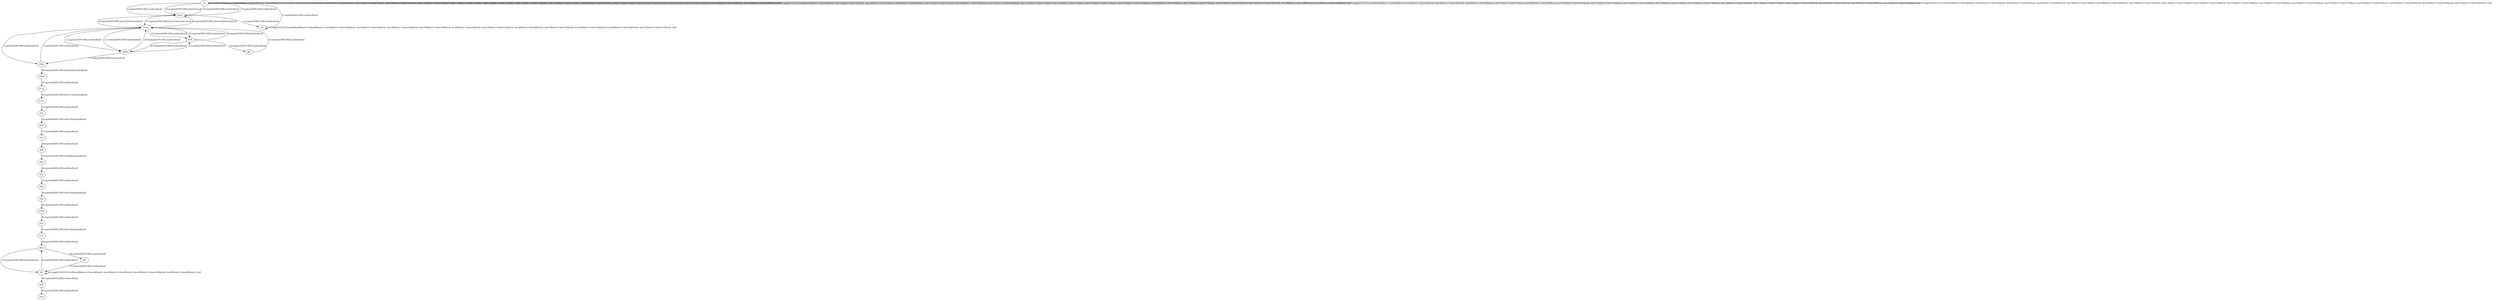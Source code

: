 # Total number of goals covered by this test: 1
# b92 --> d3m

digraph g {
"b2" -> "b2" [label = "1-toggle[TOGGLE];/null/door0[false]:=!(door0[false]); door1[false]:=!(door1[false]); door2[false]:=!(door2[false]); door6[false]:=!(door6[false]); door7[false]:=!(door7[false]); door39[false]:=!(door39[false]); door10[false]:=!(door10[false]); door11[false]:=!(door11[false]); door12[false]:=!(door12[false]); door13[false]:=!(door13[false]); door15[false]:=!(door15[false]); door16[false]:=!(door16[false]); door17[false]:=!(door17[false]); door21[false]:=!(door21[false]); door25[false]:=!(door25[false]); door28[false]:=!(door28[false]); door31[false]:=!(door31[false]); /null"];
"b2" -> "d21p" [label = "2-explore[EXPLORE];/null/null/null"];
"d21p" -> "d21m" [label = "3-explore[EXPLORE];/door21[false]/null/null"];
"d21m" -> "d16p" [label = "4-explore[EXPLORE];/null/null/null"];
"d16p" -> "d21m" [label = "5-explore[EXPLORE];/null/null/null"];
"d21m" -> "d21p" [label = "6-explore[EXPLORE];/door21[false]/null/null"];
"d21p" -> "b2" [label = "7-explore[EXPLORE];/null/null/null"];
"b2" -> "b2" [label = "8-toggle[TOGGLE];/null/door0[false]:=!(door0[false]); door1[false]:=!(door1[false]); door2[false]:=!(door2[false]); door6[false]:=!(door6[false]); door7[false]:=!(door7[false]); door39[false]:=!(door39[false]); door10[false]:=!(door10[false]); door11[false]:=!(door11[false]); door12[false]:=!(door12[false]); door13[false]:=!(door13[false]); door15[false]:=!(door15[false]); door16[false]:=!(door16[false]); door17[false]:=!(door17[false]); door21[false]:=!(door21[false]); door25[false]:=!(door25[false]); door28[false]:=!(door28[false]); door31[false]:=!(door31[false]); /null"];
"b2" -> "b2" [label = "9-toggle[TOGGLE];/null/door0[false]:=!(door0[false]); door1[false]:=!(door1[false]); door2[false]:=!(door2[false]); door6[false]:=!(door6[false]); door7[false]:=!(door7[false]); door39[false]:=!(door39[false]); door10[false]:=!(door10[false]); door11[false]:=!(door11[false]); door12[false]:=!(door12[false]); door13[false]:=!(door13[false]); door15[false]:=!(door15[false]); door16[false]:=!(door16[false]); door17[false]:=!(door17[false]); door21[false]:=!(door21[false]); door25[false]:=!(door25[false]); door28[false]:=!(door28[false]); door31[false]:=!(door31[false]); /null"];
"b2" -> "d21p" [label = "10-explore[EXPLORE];/null/null/null"];
"d21p" -> "b3" [label = "11-explore[EXPLORE];/null/null/null"];
"b3" -> "b3" [label = "12-toggle[TOGGLE];/null/door0[false]:=!(door0[false]); door16[false]:=!(door16[false]); door1[false]:=!(door1[false]); door34[false]:=!(door34[false]); door19[false]:=!(door19[false]); door5[false]:=!(door5[false]); door21[false]:=!(door21[false]); door6[false]:=!(door6[false]); door7[false]:=!(door7[false]); door10[false]:=!(door10[false]); door26[false]:=!(door26[false]); door11[false]:=!(door11[false]); /null"];
"b3" -> "b2" [label = "13-explore[EXPLORE];/null/null/null"];
"b2" -> "b2" [label = "14-toggle[TOGGLE];/null/door0[false]:=!(door0[false]); door1[false]:=!(door1[false]); door2[false]:=!(door2[false]); door6[false]:=!(door6[false]); door7[false]:=!(door7[false]); door39[false]:=!(door39[false]); door10[false]:=!(door10[false]); door11[false]:=!(door11[false]); door12[false]:=!(door12[false]); door13[false]:=!(door13[false]); door15[false]:=!(door15[false]); door16[false]:=!(door16[false]); door17[false]:=!(door17[false]); door21[false]:=!(door21[false]); door25[false]:=!(door25[false]); door28[false]:=!(door28[false]); door31[false]:=!(door31[false]); /null"];
"b2" -> "d21p" [label = "15-explore[EXPLORE];/null/null/null"];
"d21p" -> "d21m" [label = "16-explore[EXPLORE];/door21[false]/null/null"];
"d21m" -> "d28m" [label = "17-explore[EXPLORE];/null/null/null"];
"d28m" -> "d21m" [label = "18-explore[EXPLORE];/null/null/null"];
"d21m" -> "b58" [label = "19-explore[EXPLORE];/null/null/null"];
"b58" -> "gf9" [label = "20-explore[EXPLORE];/null/null/null"];
"gf9" -> "d21m" [label = "21-explore[EXPLORE];/null/null/null"];
"d21m" -> "d28m" [label = "22-explore[EXPLORE];/null/null/null"];
"d28m" -> "b58" [label = "23-explore[EXPLORE];/null/null/null"];
"b58" -> "d21m" [label = "24-explore[EXPLORE];/null/null/null"];
"d21m" -> "b58" [label = "25-explore[EXPLORE];/null/null/null"];
"b58" -> "d28m" [label = "26-explore[EXPLORE];/null/null/null"];
"d28m" -> "d16p" [label = "27-explore[EXPLORE];/null/null/null"];
"d16p" -> "d16m" [label = "28-explore[EXPLORE];/door16[false]/null/null"];
"d16m" -> "d11p" [label = "29-explore[EXPLORE];/null/null/null"];
"d11p" -> "d11m" [label = "30-explore[EXPLORE];/door11[false]/null/null"];
"d11m" -> "d7p" [label = "31-explore[EXPLORE];/null/null/null"];
"d7p" -> "d7m" [label = "32-explore[EXPLORE];/door7[false]/null/null"];
"d7m" -> "b53" [label = "33-explore[EXPLORE];/null/null/null"];
"b53" -> "d6p" [label = "34-explore[EXPLORE];/null/null/null"];
"d6p" -> "d6m" [label = "35-explore[EXPLORE];/door6[false]/null/null"];
"d6m" -> "b73" [label = "36-explore[EXPLORE];/null/null/null"];
"b73" -> "d5p" [label = "37-explore[EXPLORE];/null/null/null"];
"d5p" -> "d5m" [label = "38-explore[EXPLORE];/door5[false]/null/null"];
"d5m" -> "d31m" [label = "39-explore[EXPLORE];/null/null/null"];
"d31m" -> "d1p" [label = "40-explore[EXPLORE];/null/null/null"];
"d1p" -> "d1m" [label = "41-explore[EXPLORE];/door1[false]/null/null"];
"d1m" -> "d0m" [label = "42-explore[EXPLORE];/null/null/null"];
"d0m" -> "b91" [label = "43-explore[EXPLORE];/null/null/null"];
"b91" -> "b91" [label = "44-toggle[TOGGLE];/null/door0[false]:=!(door0[false]); door2[false]:=!(door2[false]); door18[false]:=!(door18[false]); door9[false]:=!(door9[false]); /null"];
"b91" -> "d0m" [label = "45-explore[EXPLORE];/null/null/null"];
"d0m" -> "b93" [label = "46-explore[EXPLORE];/null/null/null"];
"b93" -> "b91" [label = "47-explore[EXPLORE];/null/null/null"];
"b91" -> "b92" [label = "48-explore[EXPLORE];/null/null/null"];
"b92" -> "d3m" [label = "49-explore[EXPLORE];/null/null/null"];
}